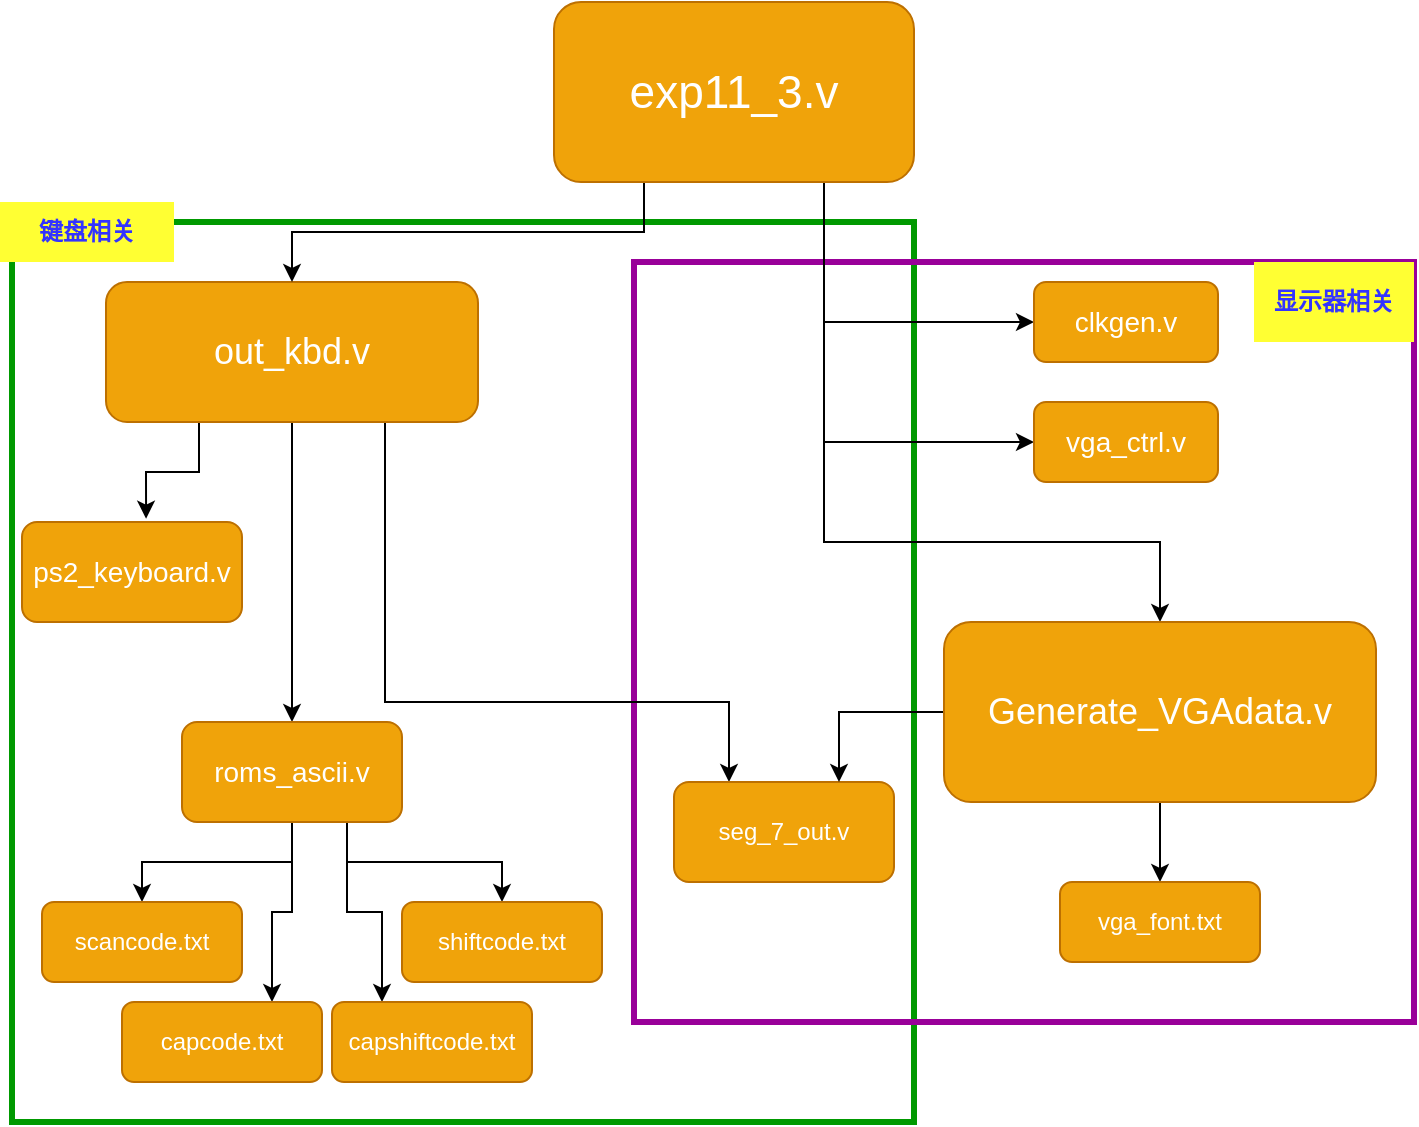 <mxfile version="13.6.5">
    <diagram id="bjtUC3DR2Rm7aZbc2C3K" name="第 1 页">
        <mxGraphModel dx="734" dy="430" grid="1" gridSize="10" guides="1" tooltips="1" connect="1" arrows="1" fold="1" page="1" pageScale="1" pageWidth="827" pageHeight="1169" background="#ffffff" math="0" shadow="0">
            <root>
                <mxCell id="0"/>
                <mxCell id="1" parent="0"/>
                <mxCell id="36" value="" style="rounded=0;whiteSpace=wrap;html=1;fillColor=none;strokeColor=#009900;strokeWidth=3;" vertex="1" parent="1">
                    <mxGeometry x="19" y="130" width="451" height="450" as="geometry"/>
                </mxCell>
                <mxCell id="37" value="" style="rounded=0;whiteSpace=wrap;html=1;strokeWidth=3;fontColor=#ffffff;fillColor=none;strokeColor=#990099;" vertex="1" parent="1">
                    <mxGeometry x="330" y="150" width="390" height="380" as="geometry"/>
                </mxCell>
                <mxCell id="12" style="edgeStyle=orthogonalEdgeStyle;rounded=0;orthogonalLoop=1;jettySize=auto;html=1;exitX=0.75;exitY=1;exitDx=0;exitDy=0;entryX=0.25;entryY=0;entryDx=0;entryDy=0;" parent="1" source="2" target="7" edge="1">
                    <mxGeometry relative="1" as="geometry">
                        <Array as="points">
                            <mxPoint x="206" y="370"/>
                            <mxPoint x="378" y="370"/>
                        </Array>
                    </mxGeometry>
                </mxCell>
                <mxCell id="13" style="edgeStyle=orthogonalEdgeStyle;rounded=0;orthogonalLoop=1;jettySize=auto;html=1;exitX=0.25;exitY=1;exitDx=0;exitDy=0;entryX=0.564;entryY=-0.033;entryDx=0;entryDy=0;entryPerimeter=0;" parent="1" source="2" target="3" edge="1">
                    <mxGeometry relative="1" as="geometry"/>
                </mxCell>
                <mxCell id="15" style="edgeStyle=orthogonalEdgeStyle;rounded=0;orthogonalLoop=1;jettySize=auto;html=1;exitX=0.5;exitY=1;exitDx=0;exitDy=0;entryX=0.5;entryY=0;entryDx=0;entryDy=0;" parent="1" source="2" target="5" edge="1">
                    <mxGeometry relative="1" as="geometry"/>
                </mxCell>
                <mxCell id="2" value="&lt;div class=&quot;O0&quot; style=&quot;margin-top: 0pt ; margin-bottom: 0pt ; margin-left: 0.38in ; text-indent: -0.38in&quot;&gt;&lt;font style=&quot;font-size: 18px&quot;&gt;out_kbd.v&lt;/font&gt;&lt;/div&gt;" style="rounded=1;whiteSpace=wrap;html=1;fillColor=#f0a30a;strokeColor=#BD7000;fontColor=#ffffff;shadow=0;glass=0;" parent="1" vertex="1">
                    <mxGeometry x="66" y="160" width="186" height="70" as="geometry"/>
                </mxCell>
                <mxCell id="3" value="&lt;div class=&quot;O0&quot; style=&quot;margin-top: 0pt ; margin-bottom: 0pt ; margin-left: 0.38in ; text-indent: -0.38in&quot;&gt;&lt;font style=&quot;font-size: 14px&quot;&gt;ps2_keyboard.v&lt;/font&gt;&lt;/div&gt;" style="rounded=1;whiteSpace=wrap;html=1;shadow=0;glass=0;fillColor=#f0a30a;strokeColor=#BD7000;fontColor=#ffffff;" parent="1" vertex="1">
                    <mxGeometry x="24" y="280" width="110" height="50" as="geometry"/>
                </mxCell>
                <mxCell id="20" style="edgeStyle=orthogonalEdgeStyle;rounded=0;orthogonalLoop=1;jettySize=auto;html=1;exitX=0.5;exitY=1;exitDx=0;exitDy=0;entryX=0.5;entryY=0;entryDx=0;entryDy=0;" parent="1" source="5" target="16" edge="1">
                    <mxGeometry relative="1" as="geometry"/>
                </mxCell>
                <mxCell id="21" style="edgeStyle=orthogonalEdgeStyle;rounded=0;orthogonalLoop=1;jettySize=auto;html=1;exitX=0.75;exitY=1;exitDx=0;exitDy=0;entryX=0.5;entryY=0;entryDx=0;entryDy=0;" parent="1" source="5" target="17" edge="1">
                    <mxGeometry relative="1" as="geometry"/>
                </mxCell>
                <mxCell id="22" style="edgeStyle=orthogonalEdgeStyle;rounded=0;orthogonalLoop=1;jettySize=auto;html=1;exitX=0.5;exitY=1;exitDx=0;exitDy=0;entryX=0.75;entryY=0;entryDx=0;entryDy=0;" parent="1" source="5" target="18" edge="1">
                    <mxGeometry relative="1" as="geometry"/>
                </mxCell>
                <mxCell id="23" style="edgeStyle=orthogonalEdgeStyle;rounded=0;orthogonalLoop=1;jettySize=auto;html=1;exitX=0.75;exitY=1;exitDx=0;exitDy=0;entryX=0.25;entryY=0;entryDx=0;entryDy=0;" parent="1" source="5" target="19" edge="1">
                    <mxGeometry relative="1" as="geometry"/>
                </mxCell>
                <mxCell id="5" value="&lt;div class=&quot;O0&quot; style=&quot;margin-top: 0pt ; margin-bottom: 0pt ; margin-left: 0.38in ; text-indent: -0.38in ; font-size: 14px&quot;&gt;roms_ascii.v&lt;/div&gt;" style="rounded=1;whiteSpace=wrap;html=1;shadow=0;glass=0;fillColor=#f0a30a;strokeColor=#BD7000;fontColor=#ffffff;" parent="1" vertex="1">
                    <mxGeometry x="104" y="380" width="110" height="50" as="geometry"/>
                </mxCell>
                <mxCell id="7" value="&lt;div class=&quot;O0&quot; style=&quot;margin-top: 0pt ; margin-bottom: 0pt ; margin-left: 0.38in ; text-indent: -0.38in&quot;&gt;seg_7_out.v&lt;/div&gt;" style="rounded=1;whiteSpace=wrap;html=1;shadow=0;glass=0;fillColor=#f0a30a;strokeColor=#BD7000;fontColor=#ffffff;" parent="1" vertex="1">
                    <mxGeometry x="350" y="410" width="110" height="50" as="geometry"/>
                </mxCell>
                <mxCell id="11" style="edgeStyle=orthogonalEdgeStyle;rounded=0;orthogonalLoop=1;jettySize=auto;html=1;exitX=0.5;exitY=1;exitDx=0;exitDy=0;" parent="1" source="2" target="2" edge="1">
                    <mxGeometry relative="1" as="geometry"/>
                </mxCell>
                <mxCell id="16" value="&lt;div class=&quot;O0&quot; style=&quot;margin-top: 0pt ; margin-bottom: 0pt ; margin-left: 0.38in ; text-indent: -0.38in&quot;&gt;scancode.txt&lt;/div&gt;" style="rounded=1;whiteSpace=wrap;html=1;shadow=0;glass=0;fillColor=#f0a30a;strokeColor=#BD7000;fontColor=#ffffff;" parent="1" vertex="1">
                    <mxGeometry x="34" y="470" width="100" height="40" as="geometry"/>
                </mxCell>
                <mxCell id="17" value="&lt;div class=&quot;O0&quot; style=&quot;margin-top: 0pt ; margin-bottom: 0pt ; margin-left: 0.38in ; text-indent: -0.38in&quot;&gt;shiftcode.txt&lt;/div&gt;" style="rounded=1;whiteSpace=wrap;html=1;shadow=0;glass=0;fillColor=#f0a30a;strokeColor=#BD7000;fontColor=#ffffff;" parent="1" vertex="1">
                    <mxGeometry x="214" y="470" width="100" height="40" as="geometry"/>
                </mxCell>
                <mxCell id="18" value="&lt;div class=&quot;O0&quot; style=&quot;margin-top: 0pt ; margin-bottom: 0pt ; margin-left: 0.38in ; text-indent: -0.38in&quot;&gt;capcode.txt&lt;/div&gt;" style="rounded=1;whiteSpace=wrap;html=1;shadow=0;glass=0;fillColor=#f0a30a;strokeColor=#BD7000;fontColor=#ffffff;" parent="1" vertex="1">
                    <mxGeometry x="74" y="520" width="100" height="40" as="geometry"/>
                </mxCell>
                <mxCell id="19" value="&lt;div class=&quot;O0&quot; style=&quot;margin-top: 0pt ; margin-bottom: 0pt ; margin-left: 0.38in ; text-indent: -0.38in&quot;&gt;capshiftcode.txt&lt;/div&gt;" style="rounded=1;whiteSpace=wrap;html=1;shadow=0;glass=0;fillColor=#f0a30a;strokeColor=#BD7000;fontColor=#ffffff;" parent="1" vertex="1">
                    <mxGeometry x="179" y="520" width="100" height="40" as="geometry"/>
                </mxCell>
                <mxCell id="24" style="edgeStyle=orthogonalEdgeStyle;rounded=0;orthogonalLoop=1;jettySize=auto;html=1;exitX=0.5;exitY=1;exitDx=0;exitDy=0;" parent="1" source="19" target="19" edge="1">
                    <mxGeometry relative="1" as="geometry"/>
                </mxCell>
                <mxCell id="26" style="edgeStyle=orthogonalEdgeStyle;rounded=0;orthogonalLoop=1;jettySize=auto;html=1;exitX=0.25;exitY=1;exitDx=0;exitDy=0;entryX=0.5;entryY=0;entryDx=0;entryDy=0;" parent="1" source="25" target="2" edge="1">
                    <mxGeometry relative="1" as="geometry"/>
                </mxCell>
                <mxCell id="28" style="edgeStyle=orthogonalEdgeStyle;rounded=0;orthogonalLoop=1;jettySize=auto;html=1;exitX=0.75;exitY=1;exitDx=0;exitDy=0;" edge="1" parent="1" source="25" target="27">
                    <mxGeometry relative="1" as="geometry">
                        <Array as="points">
                            <mxPoint x="425" y="290"/>
                            <mxPoint x="593" y="290"/>
                        </Array>
                    </mxGeometry>
                </mxCell>
                <mxCell id="31" style="edgeStyle=orthogonalEdgeStyle;rounded=0;orthogonalLoop=1;jettySize=auto;html=1;exitX=0.75;exitY=1;exitDx=0;exitDy=0;entryX=0;entryY=0.5;entryDx=0;entryDy=0;" edge="1" parent="1" source="25" target="29">
                    <mxGeometry relative="1" as="geometry"/>
                </mxCell>
                <mxCell id="32" style="edgeStyle=orthogonalEdgeStyle;rounded=0;orthogonalLoop=1;jettySize=auto;html=1;exitX=0.75;exitY=1;exitDx=0;exitDy=0;entryX=0;entryY=0.5;entryDx=0;entryDy=0;" edge="1" parent="1" source="25" target="30">
                    <mxGeometry relative="1" as="geometry"/>
                </mxCell>
                <mxCell id="25" value="&lt;div class=&quot;O0&quot; style=&quot;margin-top: 0pt ; margin-bottom: 0pt ; margin-left: 0.38in ; text-indent: -0.38in&quot;&gt;&lt;font style=&quot;font-size: 23px&quot;&gt;exp11_3.v&lt;/font&gt;&lt;/div&gt;" style="rounded=1;whiteSpace=wrap;html=1;fillColor=#f0a30a;strokeColor=#BD7000;fontColor=#ffffff;shadow=0;glass=0;" parent="1" vertex="1">
                    <mxGeometry x="290" y="20" width="180" height="90" as="geometry"/>
                </mxCell>
                <mxCell id="35" style="edgeStyle=orthogonalEdgeStyle;rounded=0;orthogonalLoop=1;jettySize=auto;html=1;exitX=0.5;exitY=1;exitDx=0;exitDy=0;" edge="1" parent="1" source="27" target="34">
                    <mxGeometry relative="1" as="geometry"/>
                </mxCell>
                <mxCell id="41" style="edgeStyle=orthogonalEdgeStyle;rounded=0;orthogonalLoop=1;jettySize=auto;html=1;exitX=0;exitY=0.5;exitDx=0;exitDy=0;entryX=0.75;entryY=0;entryDx=0;entryDy=0;" edge="1" parent="1" source="27" target="7">
                    <mxGeometry relative="1" as="geometry"/>
                </mxCell>
                <mxCell id="27" value="&lt;div class=&quot;O0&quot; style=&quot;margin-top: 0pt ; margin-bottom: 0pt ; margin-left: 0.38in ; text-indent: -0.38in&quot;&gt;&lt;font style=&quot;font-size: 18px&quot;&gt;Generate_VGAdata.v&lt;/font&gt;&lt;/div&gt;" style="rounded=1;whiteSpace=wrap;html=1;fillColor=#f0a30a;strokeColor=#BD7000;fontColor=#ffffff;shadow=0;glass=0;" vertex="1" parent="1">
                    <mxGeometry x="485" y="330" width="216" height="90" as="geometry"/>
                </mxCell>
                <mxCell id="29" value="&lt;div class=&quot;O0&quot; style=&quot;margin-top: 0pt ; margin-bottom: 0pt ; margin-left: 0.38in ; text-indent: -0.38in&quot;&gt;&lt;font style=&quot;font-size: 14px&quot;&gt;clkgen.v&lt;/font&gt;&lt;/div&gt;" style="rounded=1;whiteSpace=wrap;html=1;shadow=0;glass=0;fillColor=#f0a30a;strokeColor=#BD7000;fontColor=#ffffff;" vertex="1" parent="1">
                    <mxGeometry x="530" y="160" width="92" height="40" as="geometry"/>
                </mxCell>
                <mxCell id="30" value="&lt;div class=&quot;O0&quot; style=&quot;margin-top: 0pt ; margin-bottom: 0pt ; margin-left: 0.38in ; text-indent: -0.38in&quot;&gt;&lt;font style=&quot;font-size: 14px&quot;&gt;vga_ctrl.v&lt;/font&gt;&lt;/div&gt;" style="rounded=1;whiteSpace=wrap;html=1;shadow=0;glass=0;fillColor=#f0a30a;strokeColor=#BD7000;fontColor=#ffffff;" vertex="1" parent="1">
                    <mxGeometry x="530" y="220" width="92" height="40" as="geometry"/>
                </mxCell>
                <mxCell id="34" value="&lt;div class=&quot;O0&quot; style=&quot;margin-top: 0pt ; margin-bottom: 0pt ; margin-left: 0.38in ; text-indent: -0.38in&quot;&gt;vga_font.txt&lt;/div&gt;" style="rounded=1;whiteSpace=wrap;html=1;shadow=0;glass=0;fillColor=#f0a30a;strokeColor=#BD7000;fontColor=#ffffff;" vertex="1" parent="1">
                    <mxGeometry x="543" y="460" width="100" height="40" as="geometry"/>
                </mxCell>
                <mxCell id="38" value="&lt;font color=&quot;#3333ff&quot;&gt;&lt;b&gt;显示器相关&lt;/b&gt;&lt;/font&gt;" style="text;html=1;strokeColor=none;align=center;verticalAlign=middle;whiteSpace=wrap;rounded=0;fillColor=#FFFF33;" vertex="1" parent="1">
                    <mxGeometry x="640" y="150" width="80" height="40" as="geometry"/>
                </mxCell>
                <mxCell id="39" value="&lt;font color=&quot;#3333ff&quot;&gt;&lt;b&gt;键盘相关&lt;/b&gt;&lt;/font&gt;" style="text;html=1;align=center;verticalAlign=middle;whiteSpace=wrap;rounded=0;fillColor=#FFFF33;strokeWidth=1;" vertex="1" parent="1">
                    <mxGeometry x="13" y="120" width="87" height="30" as="geometry"/>
                </mxCell>
            </root>
        </mxGraphModel>
    </diagram>
</mxfile>